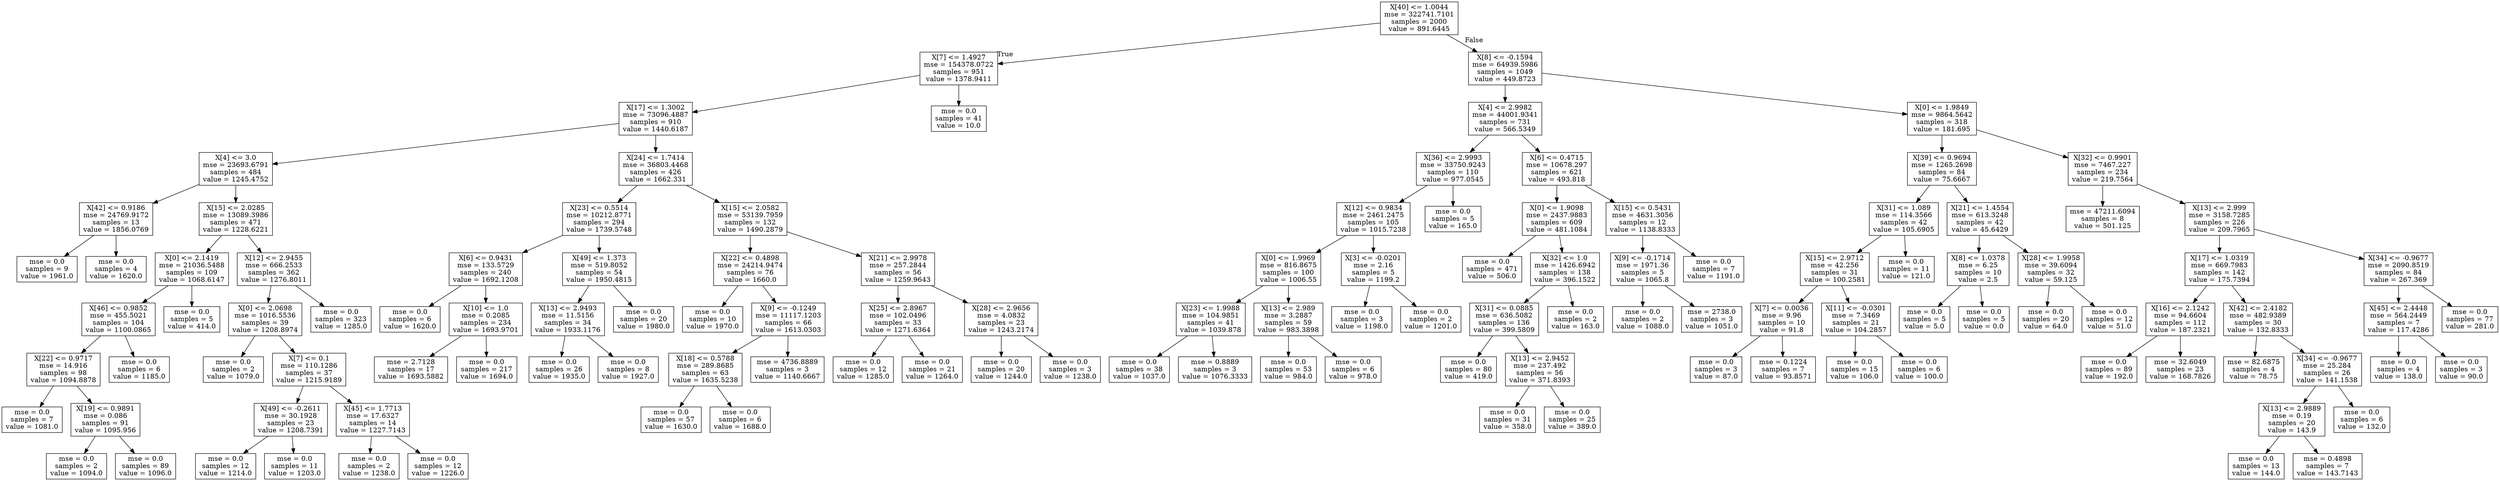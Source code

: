 digraph Tree {
node [shape=box] ;
0 [label="X[40] <= 1.0044\nmse = 322741.7101\nsamples = 2000\nvalue = 891.6445"] ;
1 [label="X[7] <= 1.4927\nmse = 154378.0722\nsamples = 951\nvalue = 1378.9411"] ;
0 -> 1 [labeldistance=2.5, labelangle=45, headlabel="True"] ;
2 [label="X[17] <= 1.3002\nmse = 73096.4887\nsamples = 910\nvalue = 1440.6187"] ;
1 -> 2 ;
3 [label="X[4] <= 3.0\nmse = 23693.6791\nsamples = 484\nvalue = 1245.4752"] ;
2 -> 3 ;
4 [label="X[42] <= 0.9186\nmse = 24769.9172\nsamples = 13\nvalue = 1856.0769"] ;
3 -> 4 ;
5 [label="mse = 0.0\nsamples = 9\nvalue = 1961.0"] ;
4 -> 5 ;
6 [label="mse = 0.0\nsamples = 4\nvalue = 1620.0"] ;
4 -> 6 ;
7 [label="X[15] <= 2.0285\nmse = 13089.3986\nsamples = 471\nvalue = 1228.6221"] ;
3 -> 7 ;
8 [label="X[0] <= 2.1419\nmse = 21036.5488\nsamples = 109\nvalue = 1068.6147"] ;
7 -> 8 ;
9 [label="X[46] <= 0.9852\nmse = 455.5021\nsamples = 104\nvalue = 1100.0865"] ;
8 -> 9 ;
10 [label="X[22] <= 0.9717\nmse = 14.916\nsamples = 98\nvalue = 1094.8878"] ;
9 -> 10 ;
11 [label="mse = 0.0\nsamples = 7\nvalue = 1081.0"] ;
10 -> 11 ;
12 [label="X[19] <= 0.9891\nmse = 0.086\nsamples = 91\nvalue = 1095.956"] ;
10 -> 12 ;
13 [label="mse = 0.0\nsamples = 2\nvalue = 1094.0"] ;
12 -> 13 ;
14 [label="mse = 0.0\nsamples = 89\nvalue = 1096.0"] ;
12 -> 14 ;
15 [label="mse = 0.0\nsamples = 6\nvalue = 1185.0"] ;
9 -> 15 ;
16 [label="mse = 0.0\nsamples = 5\nvalue = 414.0"] ;
8 -> 16 ;
17 [label="X[12] <= 2.9455\nmse = 666.2533\nsamples = 362\nvalue = 1276.8011"] ;
7 -> 17 ;
18 [label="X[0] <= 2.0698\nmse = 1016.5536\nsamples = 39\nvalue = 1208.8974"] ;
17 -> 18 ;
19 [label="mse = 0.0\nsamples = 2\nvalue = 1079.0"] ;
18 -> 19 ;
20 [label="X[7] <= 0.1\nmse = 110.1286\nsamples = 37\nvalue = 1215.9189"] ;
18 -> 20 ;
21 [label="X[49] <= -0.2611\nmse = 30.1928\nsamples = 23\nvalue = 1208.7391"] ;
20 -> 21 ;
22 [label="mse = 0.0\nsamples = 12\nvalue = 1214.0"] ;
21 -> 22 ;
23 [label="mse = 0.0\nsamples = 11\nvalue = 1203.0"] ;
21 -> 23 ;
24 [label="X[45] <= 1.7713\nmse = 17.6327\nsamples = 14\nvalue = 1227.7143"] ;
20 -> 24 ;
25 [label="mse = 0.0\nsamples = 2\nvalue = 1238.0"] ;
24 -> 25 ;
26 [label="mse = 0.0\nsamples = 12\nvalue = 1226.0"] ;
24 -> 26 ;
27 [label="mse = 0.0\nsamples = 323\nvalue = 1285.0"] ;
17 -> 27 ;
28 [label="X[24] <= 1.7414\nmse = 36803.4468\nsamples = 426\nvalue = 1662.331"] ;
2 -> 28 ;
29 [label="X[23] <= 0.5514\nmse = 10212.8771\nsamples = 294\nvalue = 1739.5748"] ;
28 -> 29 ;
30 [label="X[6] <= 0.9431\nmse = 133.5729\nsamples = 240\nvalue = 1692.1208"] ;
29 -> 30 ;
31 [label="mse = 0.0\nsamples = 6\nvalue = 1620.0"] ;
30 -> 31 ;
32 [label="X[10] <= 1.0\nmse = 0.2085\nsamples = 234\nvalue = 1693.9701"] ;
30 -> 32 ;
33 [label="mse = 2.7128\nsamples = 17\nvalue = 1693.5882"] ;
32 -> 33 ;
34 [label="mse = 0.0\nsamples = 217\nvalue = 1694.0"] ;
32 -> 34 ;
35 [label="X[49] <= 1.373\nmse = 519.8052\nsamples = 54\nvalue = 1950.4815"] ;
29 -> 35 ;
36 [label="X[13] <= 2.9493\nmse = 11.5156\nsamples = 34\nvalue = 1933.1176"] ;
35 -> 36 ;
37 [label="mse = 0.0\nsamples = 26\nvalue = 1935.0"] ;
36 -> 37 ;
38 [label="mse = 0.0\nsamples = 8\nvalue = 1927.0"] ;
36 -> 38 ;
39 [label="mse = 0.0\nsamples = 20\nvalue = 1980.0"] ;
35 -> 39 ;
40 [label="X[15] <= 2.0582\nmse = 53139.7959\nsamples = 132\nvalue = 1490.2879"] ;
28 -> 40 ;
41 [label="X[22] <= 0.4898\nmse = 24214.9474\nsamples = 76\nvalue = 1660.0"] ;
40 -> 41 ;
42 [label="mse = 0.0\nsamples = 10\nvalue = 1970.0"] ;
41 -> 42 ;
43 [label="X[9] <= -0.1249\nmse = 11117.1203\nsamples = 66\nvalue = 1613.0303"] ;
41 -> 43 ;
44 [label="X[18] <= 0.5788\nmse = 289.8685\nsamples = 63\nvalue = 1635.5238"] ;
43 -> 44 ;
45 [label="mse = 0.0\nsamples = 57\nvalue = 1630.0"] ;
44 -> 45 ;
46 [label="mse = 0.0\nsamples = 6\nvalue = 1688.0"] ;
44 -> 46 ;
47 [label="mse = 4736.8889\nsamples = 3\nvalue = 1140.6667"] ;
43 -> 47 ;
48 [label="X[21] <= 2.9978\nmse = 257.2844\nsamples = 56\nvalue = 1259.9643"] ;
40 -> 48 ;
49 [label="X[25] <= 2.8967\nmse = 102.0496\nsamples = 33\nvalue = 1271.6364"] ;
48 -> 49 ;
50 [label="mse = 0.0\nsamples = 12\nvalue = 1285.0"] ;
49 -> 50 ;
51 [label="mse = 0.0\nsamples = 21\nvalue = 1264.0"] ;
49 -> 51 ;
52 [label="X[28] <= 2.9656\nmse = 4.0832\nsamples = 23\nvalue = 1243.2174"] ;
48 -> 52 ;
53 [label="mse = 0.0\nsamples = 20\nvalue = 1244.0"] ;
52 -> 53 ;
54 [label="mse = 0.0\nsamples = 3\nvalue = 1238.0"] ;
52 -> 54 ;
55 [label="mse = 0.0\nsamples = 41\nvalue = 10.0"] ;
1 -> 55 ;
56 [label="X[8] <= -0.1594\nmse = 64939.5986\nsamples = 1049\nvalue = 449.8723"] ;
0 -> 56 [labeldistance=2.5, labelangle=-45, headlabel="False"] ;
57 [label="X[4] <= 2.9982\nmse = 44001.9341\nsamples = 731\nvalue = 566.5349"] ;
56 -> 57 ;
58 [label="X[36] <= 2.9993\nmse = 33750.9243\nsamples = 110\nvalue = 977.0545"] ;
57 -> 58 ;
59 [label="X[12] <= 0.9834\nmse = 2461.2475\nsamples = 105\nvalue = 1015.7238"] ;
58 -> 59 ;
60 [label="X[0] <= 1.9969\nmse = 816.8675\nsamples = 100\nvalue = 1006.55"] ;
59 -> 60 ;
61 [label="X[23] <= 1.9988\nmse = 104.9851\nsamples = 41\nvalue = 1039.878"] ;
60 -> 61 ;
62 [label="mse = 0.0\nsamples = 38\nvalue = 1037.0"] ;
61 -> 62 ;
63 [label="mse = 0.8889\nsamples = 3\nvalue = 1076.3333"] ;
61 -> 63 ;
64 [label="X[13] <= 2.989\nmse = 3.2887\nsamples = 59\nvalue = 983.3898"] ;
60 -> 64 ;
65 [label="mse = 0.0\nsamples = 53\nvalue = 984.0"] ;
64 -> 65 ;
66 [label="mse = 0.0\nsamples = 6\nvalue = 978.0"] ;
64 -> 66 ;
67 [label="X[3] <= -0.0201\nmse = 2.16\nsamples = 5\nvalue = 1199.2"] ;
59 -> 67 ;
68 [label="mse = 0.0\nsamples = 3\nvalue = 1198.0"] ;
67 -> 68 ;
69 [label="mse = 0.0\nsamples = 2\nvalue = 1201.0"] ;
67 -> 69 ;
70 [label="mse = 0.0\nsamples = 5\nvalue = 165.0"] ;
58 -> 70 ;
71 [label="X[6] <= 0.4715\nmse = 10678.297\nsamples = 621\nvalue = 493.818"] ;
57 -> 71 ;
72 [label="X[0] <= 1.9098\nmse = 2437.9883\nsamples = 609\nvalue = 481.1084"] ;
71 -> 72 ;
73 [label="mse = 0.0\nsamples = 471\nvalue = 506.0"] ;
72 -> 73 ;
74 [label="X[32] <= 1.0\nmse = 1426.6942\nsamples = 138\nvalue = 396.1522"] ;
72 -> 74 ;
75 [label="X[31] <= 0.0885\nmse = 636.5082\nsamples = 136\nvalue = 399.5809"] ;
74 -> 75 ;
76 [label="mse = 0.0\nsamples = 80\nvalue = 419.0"] ;
75 -> 76 ;
77 [label="X[13] <= 2.9452\nmse = 237.492\nsamples = 56\nvalue = 371.8393"] ;
75 -> 77 ;
78 [label="mse = 0.0\nsamples = 31\nvalue = 358.0"] ;
77 -> 78 ;
79 [label="mse = 0.0\nsamples = 25\nvalue = 389.0"] ;
77 -> 79 ;
80 [label="mse = 0.0\nsamples = 2\nvalue = 163.0"] ;
74 -> 80 ;
81 [label="X[15] <= 0.5431\nmse = 4631.3056\nsamples = 12\nvalue = 1138.8333"] ;
71 -> 81 ;
82 [label="X[9] <= -0.1714\nmse = 1971.36\nsamples = 5\nvalue = 1065.8"] ;
81 -> 82 ;
83 [label="mse = 0.0\nsamples = 2\nvalue = 1088.0"] ;
82 -> 83 ;
84 [label="mse = 2738.0\nsamples = 3\nvalue = 1051.0"] ;
82 -> 84 ;
85 [label="mse = 0.0\nsamples = 7\nvalue = 1191.0"] ;
81 -> 85 ;
86 [label="X[0] <= 1.9849\nmse = 9864.5642\nsamples = 318\nvalue = 181.695"] ;
56 -> 86 ;
87 [label="X[39] <= 0.9694\nmse = 1265.2698\nsamples = 84\nvalue = 75.6667"] ;
86 -> 87 ;
88 [label="X[31] <= 1.089\nmse = 114.3566\nsamples = 42\nvalue = 105.6905"] ;
87 -> 88 ;
89 [label="X[15] <= 2.9712\nmse = 42.256\nsamples = 31\nvalue = 100.2581"] ;
88 -> 89 ;
90 [label="X[7] <= 0.0036\nmse = 9.96\nsamples = 10\nvalue = 91.8"] ;
89 -> 90 ;
91 [label="mse = 0.0\nsamples = 3\nvalue = 87.0"] ;
90 -> 91 ;
92 [label="mse = 0.1224\nsamples = 7\nvalue = 93.8571"] ;
90 -> 92 ;
93 [label="X[11] <= -0.0301\nmse = 7.3469\nsamples = 21\nvalue = 104.2857"] ;
89 -> 93 ;
94 [label="mse = 0.0\nsamples = 15\nvalue = 106.0"] ;
93 -> 94 ;
95 [label="mse = 0.0\nsamples = 6\nvalue = 100.0"] ;
93 -> 95 ;
96 [label="mse = 0.0\nsamples = 11\nvalue = 121.0"] ;
88 -> 96 ;
97 [label="X[21] <= 1.4554\nmse = 613.3248\nsamples = 42\nvalue = 45.6429"] ;
87 -> 97 ;
98 [label="X[8] <= 1.0378\nmse = 6.25\nsamples = 10\nvalue = 2.5"] ;
97 -> 98 ;
99 [label="mse = 0.0\nsamples = 5\nvalue = 5.0"] ;
98 -> 99 ;
100 [label="mse = 0.0\nsamples = 5\nvalue = 0.0"] ;
98 -> 100 ;
101 [label="X[28] <= 1.9958\nmse = 39.6094\nsamples = 32\nvalue = 59.125"] ;
97 -> 101 ;
102 [label="mse = 0.0\nsamples = 20\nvalue = 64.0"] ;
101 -> 102 ;
103 [label="mse = 0.0\nsamples = 12\nvalue = 51.0"] ;
101 -> 103 ;
104 [label="X[32] <= 0.9901\nmse = 7467.227\nsamples = 234\nvalue = 219.7564"] ;
86 -> 104 ;
105 [label="mse = 47211.6094\nsamples = 8\nvalue = 501.125"] ;
104 -> 105 ;
106 [label="X[13] <= 2.999\nmse = 3158.7285\nsamples = 226\nvalue = 209.7965"] ;
104 -> 106 ;
107 [label="X[17] <= 1.0319\nmse = 669.7983\nsamples = 142\nvalue = 175.7394"] ;
106 -> 107 ;
108 [label="X[16] <= 2.1242\nmse = 94.6604\nsamples = 112\nvalue = 187.2321"] ;
107 -> 108 ;
109 [label="mse = 0.0\nsamples = 89\nvalue = 192.0"] ;
108 -> 109 ;
110 [label="mse = 32.6049\nsamples = 23\nvalue = 168.7826"] ;
108 -> 110 ;
111 [label="X[42] <= 2.4182\nmse = 482.9389\nsamples = 30\nvalue = 132.8333"] ;
107 -> 111 ;
112 [label="mse = 82.6875\nsamples = 4\nvalue = 78.75"] ;
111 -> 112 ;
113 [label="X[34] <= -0.9677\nmse = 25.284\nsamples = 26\nvalue = 141.1538"] ;
111 -> 113 ;
114 [label="X[13] <= 2.9889\nmse = 0.19\nsamples = 20\nvalue = 143.9"] ;
113 -> 114 ;
115 [label="mse = 0.0\nsamples = 13\nvalue = 144.0"] ;
114 -> 115 ;
116 [label="mse = 0.4898\nsamples = 7\nvalue = 143.7143"] ;
114 -> 116 ;
117 [label="mse = 0.0\nsamples = 6\nvalue = 132.0"] ;
113 -> 117 ;
118 [label="X[34] <= -0.9677\nmse = 2090.8519\nsamples = 84\nvalue = 267.369"] ;
106 -> 118 ;
119 [label="X[45] <= 2.4448\nmse = 564.2449\nsamples = 7\nvalue = 117.4286"] ;
118 -> 119 ;
120 [label="mse = 0.0\nsamples = 4\nvalue = 138.0"] ;
119 -> 120 ;
121 [label="mse = 0.0\nsamples = 3\nvalue = 90.0"] ;
119 -> 121 ;
122 [label="mse = 0.0\nsamples = 77\nvalue = 281.0"] ;
118 -> 122 ;
}